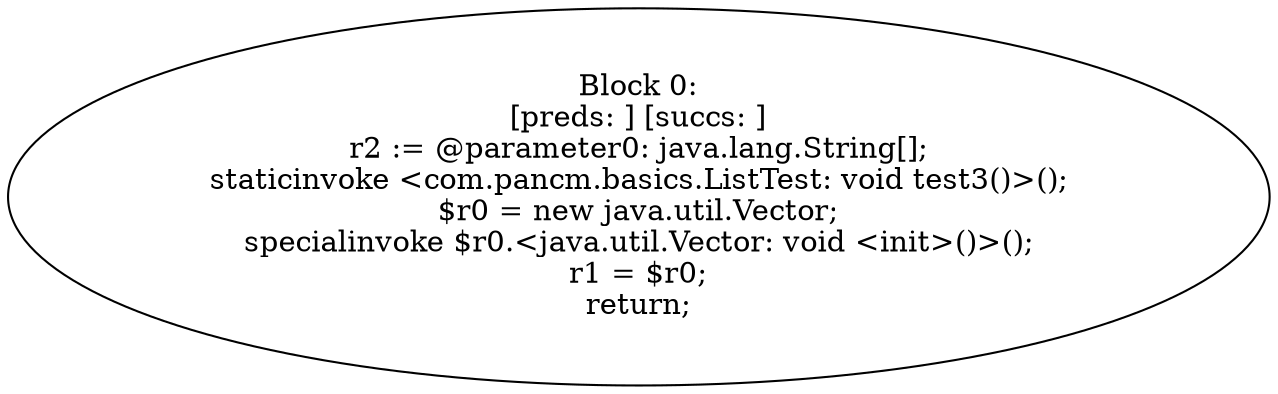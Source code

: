 digraph "unitGraph" {
    "Block 0:
[preds: ] [succs: ]
r2 := @parameter0: java.lang.String[];
staticinvoke <com.pancm.basics.ListTest: void test3()>();
$r0 = new java.util.Vector;
specialinvoke $r0.<java.util.Vector: void <init>()>();
r1 = $r0;
return;
"
}
